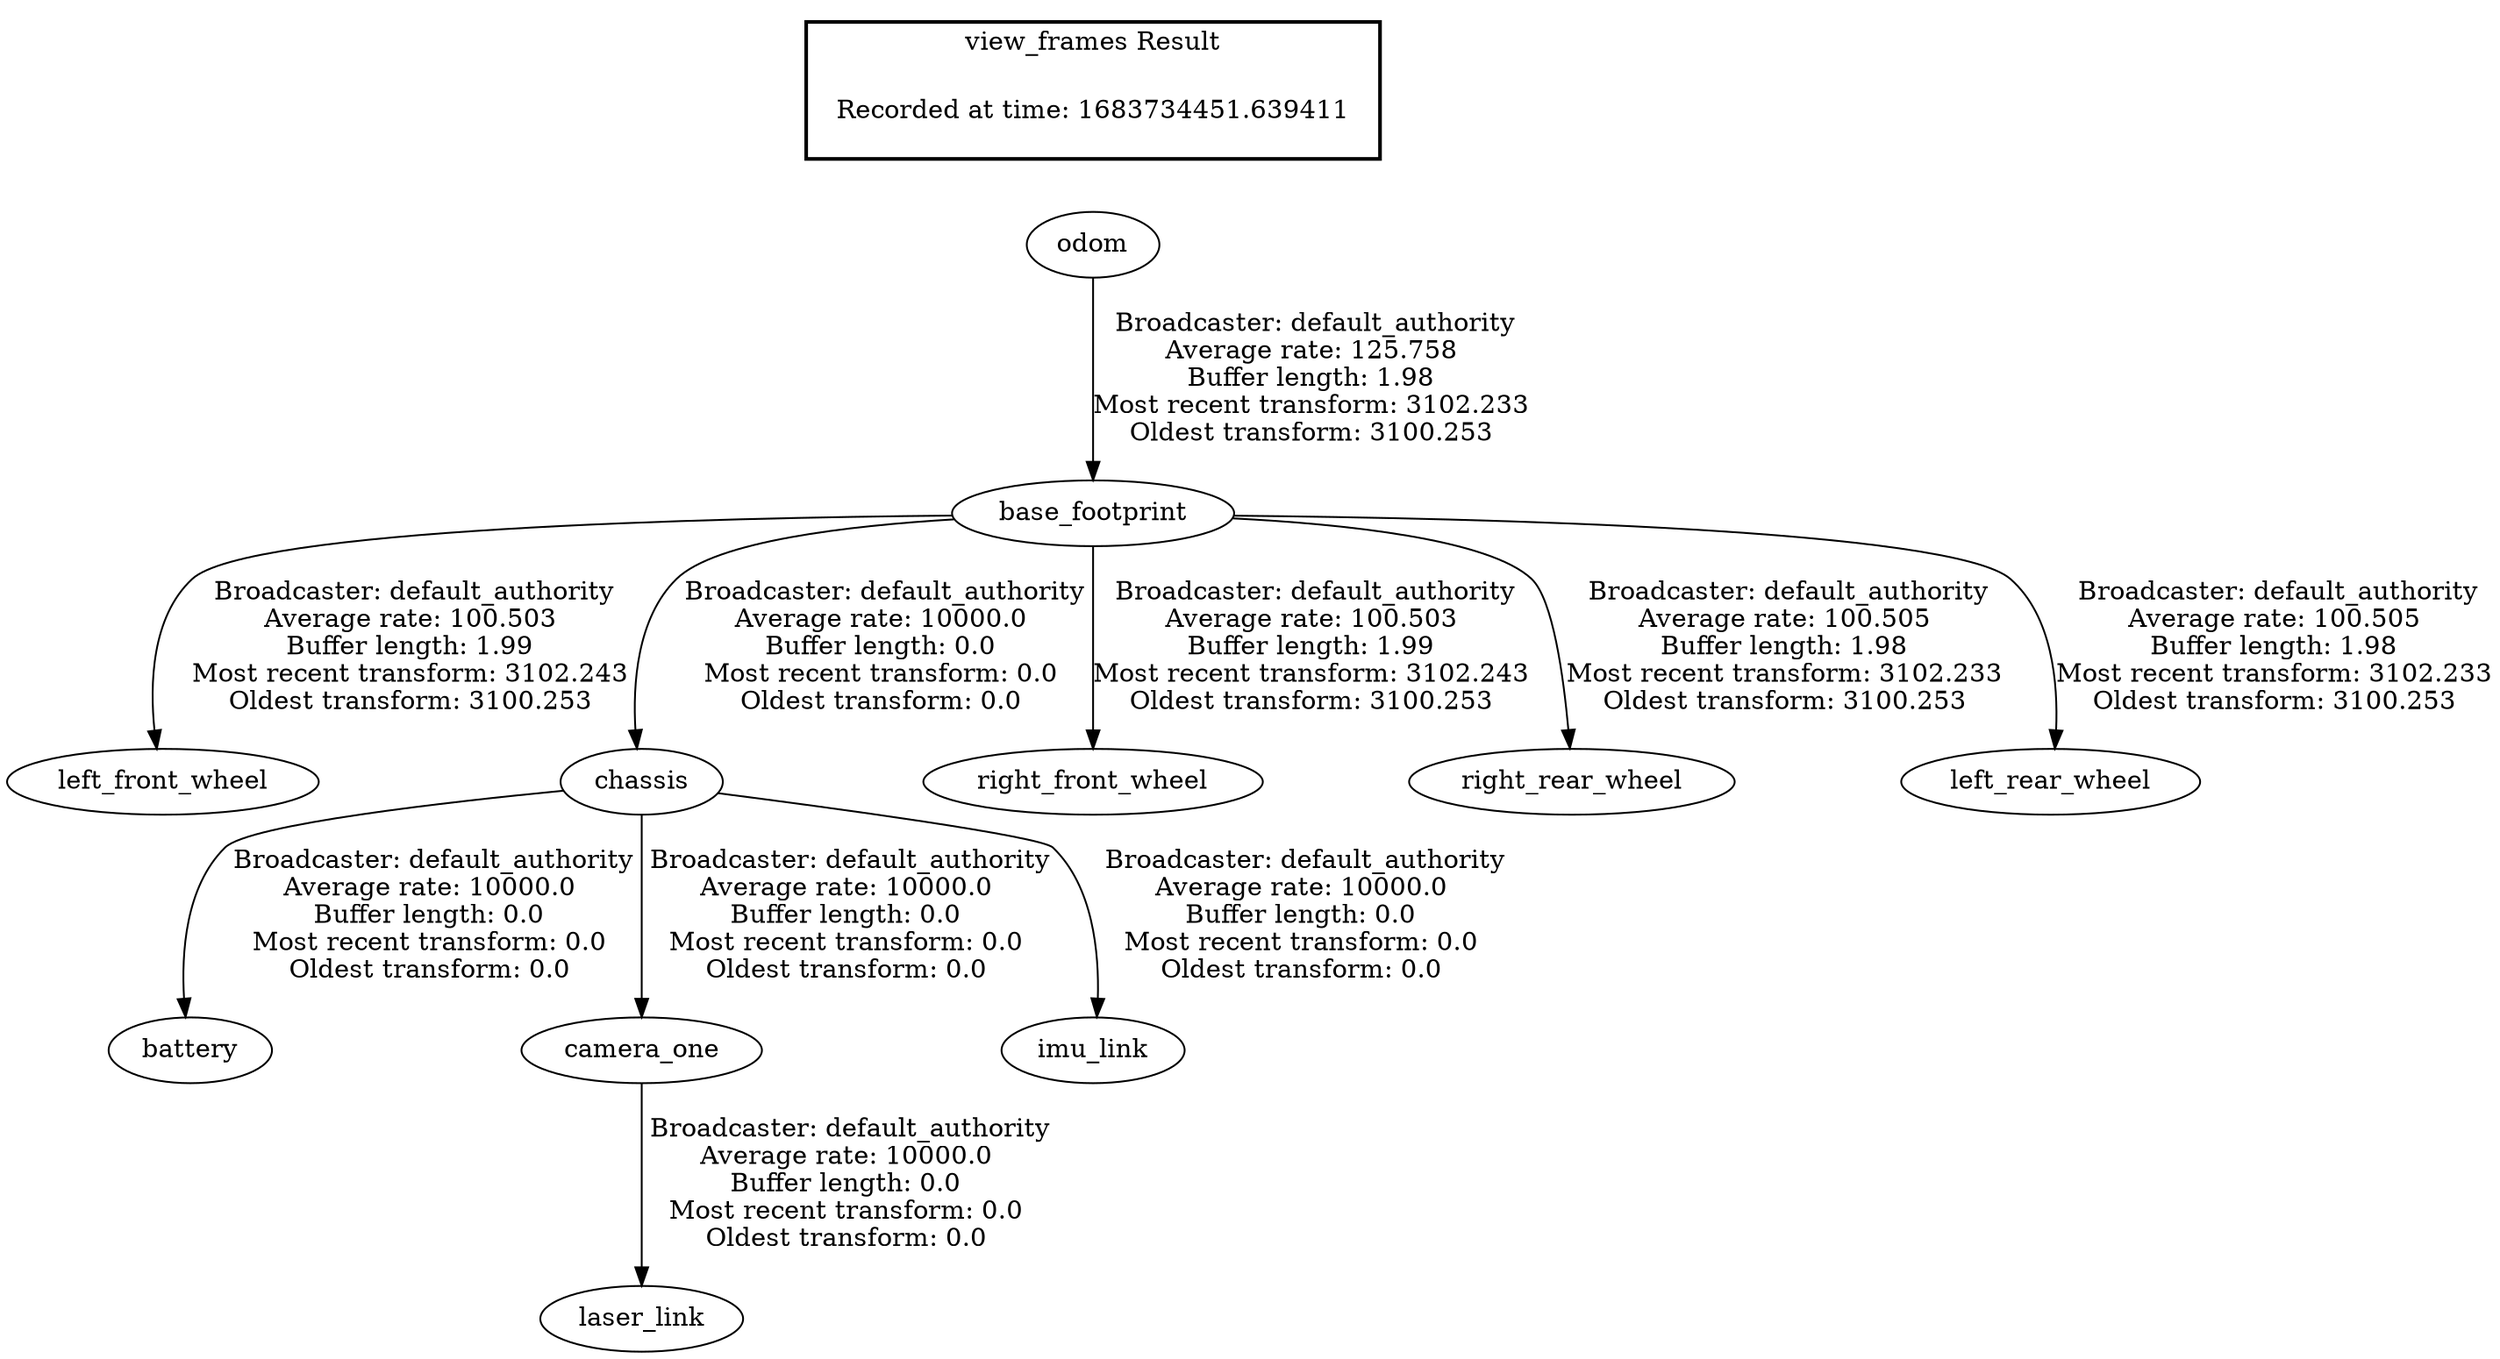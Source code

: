 digraph G {
"base_footprint" -> "left_front_wheel"[label=" Broadcaster: default_authority\nAverage rate: 100.503\nBuffer length: 1.99\nMost recent transform: 3102.243\nOldest transform: 3100.253\n"];
"odom" -> "base_footprint"[label=" Broadcaster: default_authority\nAverage rate: 125.758\nBuffer length: 1.98\nMost recent transform: 3102.233\nOldest transform: 3100.253\n"];
"base_footprint" -> "chassis"[label=" Broadcaster: default_authority\nAverage rate: 10000.0\nBuffer length: 0.0\nMost recent transform: 0.0\nOldest transform: 0.0\n"];
"chassis" -> "battery"[label=" Broadcaster: default_authority\nAverage rate: 10000.0\nBuffer length: 0.0\nMost recent transform: 0.0\nOldest transform: 0.0\n"];
"chassis" -> "camera_one"[label=" Broadcaster: default_authority\nAverage rate: 10000.0\nBuffer length: 0.0\nMost recent transform: 0.0\nOldest transform: 0.0\n"];
"chassis" -> "imu_link"[label=" Broadcaster: default_authority\nAverage rate: 10000.0\nBuffer length: 0.0\nMost recent transform: 0.0\nOldest transform: 0.0\n"];
"camera_one" -> "laser_link"[label=" Broadcaster: default_authority\nAverage rate: 10000.0\nBuffer length: 0.0\nMost recent transform: 0.0\nOldest transform: 0.0\n"];
"base_footprint" -> "right_front_wheel"[label=" Broadcaster: default_authority\nAverage rate: 100.503\nBuffer length: 1.99\nMost recent transform: 3102.243\nOldest transform: 3100.253\n"];
"base_footprint" -> "right_rear_wheel"[label=" Broadcaster: default_authority\nAverage rate: 100.505\nBuffer length: 1.98\nMost recent transform: 3102.233\nOldest transform: 3100.253\n"];
"base_footprint" -> "left_rear_wheel"[label=" Broadcaster: default_authority\nAverage rate: 100.505\nBuffer length: 1.98\nMost recent transform: 3102.233\nOldest transform: 3100.253\n"];
edge [style=invis];
 subgraph cluster_legend { style=bold; color=black; label ="view_frames Result";
"Recorded at time: 1683734451.639411"[ shape=plaintext ] ;
}->"odom";
}